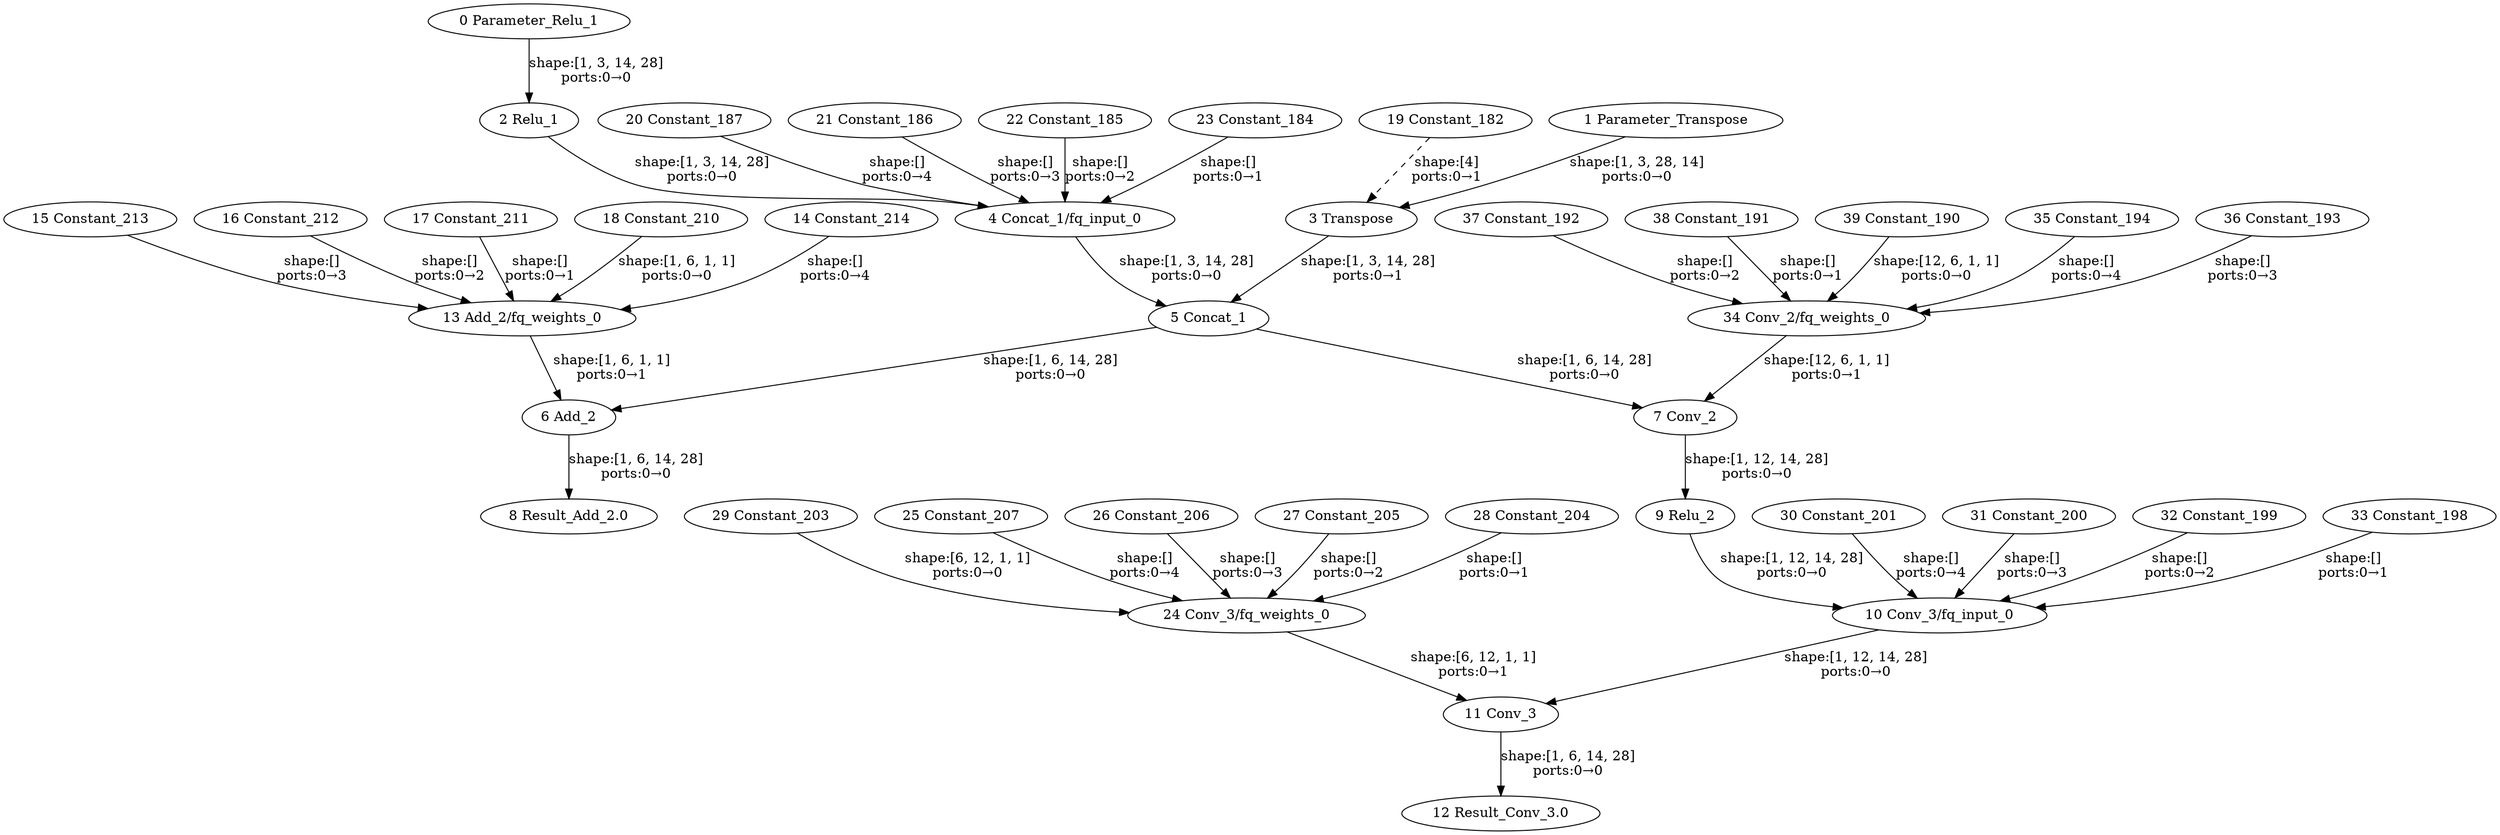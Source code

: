 strict digraph  {
"0 Parameter_Relu_1" [id=0, type=Parameter];
"1 Parameter_Transpose" [id=1, type=Parameter];
"2 Relu_1" [id=2, type=Relu];
"3 Transpose" [id=3, type=Transpose];
"4 Concat_1/fq_input_0" [id=4, type=FakeQuantize];
"5 Concat_1" [id=5, type=Concat];
"6 Add_2" [id=6, type=Add];
"7 Conv_2" [id=7, type=Convolution];
"8 Result_Add_2.0" [id=8, type=Result];
"9 Relu_2" [id=9, type=Relu];
"10 Conv_3/fq_input_0" [id=10, type=FakeQuantize];
"11 Conv_3" [id=11, type=Convolution];
"12 Result_Conv_3.0" [id=12, type=Result];
"13 Add_2/fq_weights_0" [id=13, type=FakeQuantize];
"14 Constant_214" [id=14, type=Constant];
"15 Constant_213" [id=15, type=Constant];
"16 Constant_212" [id=16, type=Constant];
"17 Constant_211" [id=17, type=Constant];
"18 Constant_210" [id=18, type=Constant];
"19 Constant_182" [id=19, type=Constant];
"20 Constant_187" [id=20, type=Constant];
"21 Constant_186" [id=21, type=Constant];
"22 Constant_185" [id=22, type=Constant];
"23 Constant_184" [id=23, type=Constant];
"24 Conv_3/fq_weights_0" [id=24, type=FakeQuantize];
"25 Constant_207" [id=25, type=Constant];
"26 Constant_206" [id=26, type=Constant];
"27 Constant_205" [id=27, type=Constant];
"28 Constant_204" [id=28, type=Constant];
"29 Constant_203" [id=29, type=Constant];
"30 Constant_201" [id=30, type=Constant];
"31 Constant_200" [id=31, type=Constant];
"32 Constant_199" [id=32, type=Constant];
"33 Constant_198" [id=33, type=Constant];
"34 Conv_2/fq_weights_0" [id=34, type=FakeQuantize];
"35 Constant_194" [id=35, type=Constant];
"36 Constant_193" [id=36, type=Constant];
"37 Constant_192" [id=37, type=Constant];
"38 Constant_191" [id=38, type=Constant];
"39 Constant_190" [id=39, type=Constant];
"0 Parameter_Relu_1" -> "2 Relu_1"  [label="shape:[1, 3, 14, 28]\nports:0→0", style=solid];
"1 Parameter_Transpose" -> "3 Transpose"  [label="shape:[1, 3, 28, 14]\nports:0→0", style=solid];
"2 Relu_1" -> "4 Concat_1/fq_input_0"  [label="shape:[1, 3, 14, 28]\nports:0→0", style=solid];
"3 Transpose" -> "5 Concat_1"  [label="shape:[1, 3, 14, 28]\nports:0→1", style=solid];
"4 Concat_1/fq_input_0" -> "5 Concat_1"  [label="shape:[1, 3, 14, 28]\nports:0→0", style=solid];
"5 Concat_1" -> "6 Add_2"  [label="shape:[1, 6, 14, 28]\nports:0→0", style=solid];
"5 Concat_1" -> "7 Conv_2"  [label="shape:[1, 6, 14, 28]\nports:0→0", style=solid];
"6 Add_2" -> "8 Result_Add_2.0"  [label="shape:[1, 6, 14, 28]\nports:0→0", style=solid];
"7 Conv_2" -> "9 Relu_2"  [label="shape:[1, 12, 14, 28]\nports:0→0", style=solid];
"9 Relu_2" -> "10 Conv_3/fq_input_0"  [label="shape:[1, 12, 14, 28]\nports:0→0", style=solid];
"10 Conv_3/fq_input_0" -> "11 Conv_3"  [label="shape:[1, 12, 14, 28]\nports:0→0", style=solid];
"11 Conv_3" -> "12 Result_Conv_3.0"  [label="shape:[1, 6, 14, 28]\nports:0→0", style=solid];
"13 Add_2/fq_weights_0" -> "6 Add_2"  [label="shape:[1, 6, 1, 1]\nports:0→1", style=solid];
"14 Constant_214" -> "13 Add_2/fq_weights_0"  [label="shape:[]\nports:0→4", style=solid];
"15 Constant_213" -> "13 Add_2/fq_weights_0"  [label="shape:[]\nports:0→3", style=solid];
"16 Constant_212" -> "13 Add_2/fq_weights_0"  [label="shape:[]\nports:0→2", style=solid];
"17 Constant_211" -> "13 Add_2/fq_weights_0"  [label="shape:[]\nports:0→1", style=solid];
"18 Constant_210" -> "13 Add_2/fq_weights_0"  [label="shape:[1, 6, 1, 1]\nports:0→0", style=solid];
"19 Constant_182" -> "3 Transpose"  [label="shape:[4]\nports:0→1", style=dashed];
"20 Constant_187" -> "4 Concat_1/fq_input_0"  [label="shape:[]\nports:0→4", style=solid];
"21 Constant_186" -> "4 Concat_1/fq_input_0"  [label="shape:[]\nports:0→3", style=solid];
"22 Constant_185" -> "4 Concat_1/fq_input_0"  [label="shape:[]\nports:0→2", style=solid];
"23 Constant_184" -> "4 Concat_1/fq_input_0"  [label="shape:[]\nports:0→1", style=solid];
"24 Conv_3/fq_weights_0" -> "11 Conv_3"  [label="shape:[6, 12, 1, 1]\nports:0→1", style=solid];
"25 Constant_207" -> "24 Conv_3/fq_weights_0"  [label="shape:[]\nports:0→4", style=solid];
"26 Constant_206" -> "24 Conv_3/fq_weights_0"  [label="shape:[]\nports:0→3", style=solid];
"27 Constant_205" -> "24 Conv_3/fq_weights_0"  [label="shape:[]\nports:0→2", style=solid];
"28 Constant_204" -> "24 Conv_3/fq_weights_0"  [label="shape:[]\nports:0→1", style=solid];
"29 Constant_203" -> "24 Conv_3/fq_weights_0"  [label="shape:[6, 12, 1, 1]\nports:0→0", style=solid];
"30 Constant_201" -> "10 Conv_3/fq_input_0"  [label="shape:[]\nports:0→4", style=solid];
"31 Constant_200" -> "10 Conv_3/fq_input_0"  [label="shape:[]\nports:0→3", style=solid];
"32 Constant_199" -> "10 Conv_3/fq_input_0"  [label="shape:[]\nports:0→2", style=solid];
"33 Constant_198" -> "10 Conv_3/fq_input_0"  [label="shape:[]\nports:0→1", style=solid];
"34 Conv_2/fq_weights_0" -> "7 Conv_2"  [label="shape:[12, 6, 1, 1]\nports:0→1", style=solid];
"35 Constant_194" -> "34 Conv_2/fq_weights_0"  [label="shape:[]\nports:0→4", style=solid];
"36 Constant_193" -> "34 Conv_2/fq_weights_0"  [label="shape:[]\nports:0→3", style=solid];
"37 Constant_192" -> "34 Conv_2/fq_weights_0"  [label="shape:[]\nports:0→2", style=solid];
"38 Constant_191" -> "34 Conv_2/fq_weights_0"  [label="shape:[]\nports:0→1", style=solid];
"39 Constant_190" -> "34 Conv_2/fq_weights_0"  [label="shape:[12, 6, 1, 1]\nports:0→0", style=solid];
}
